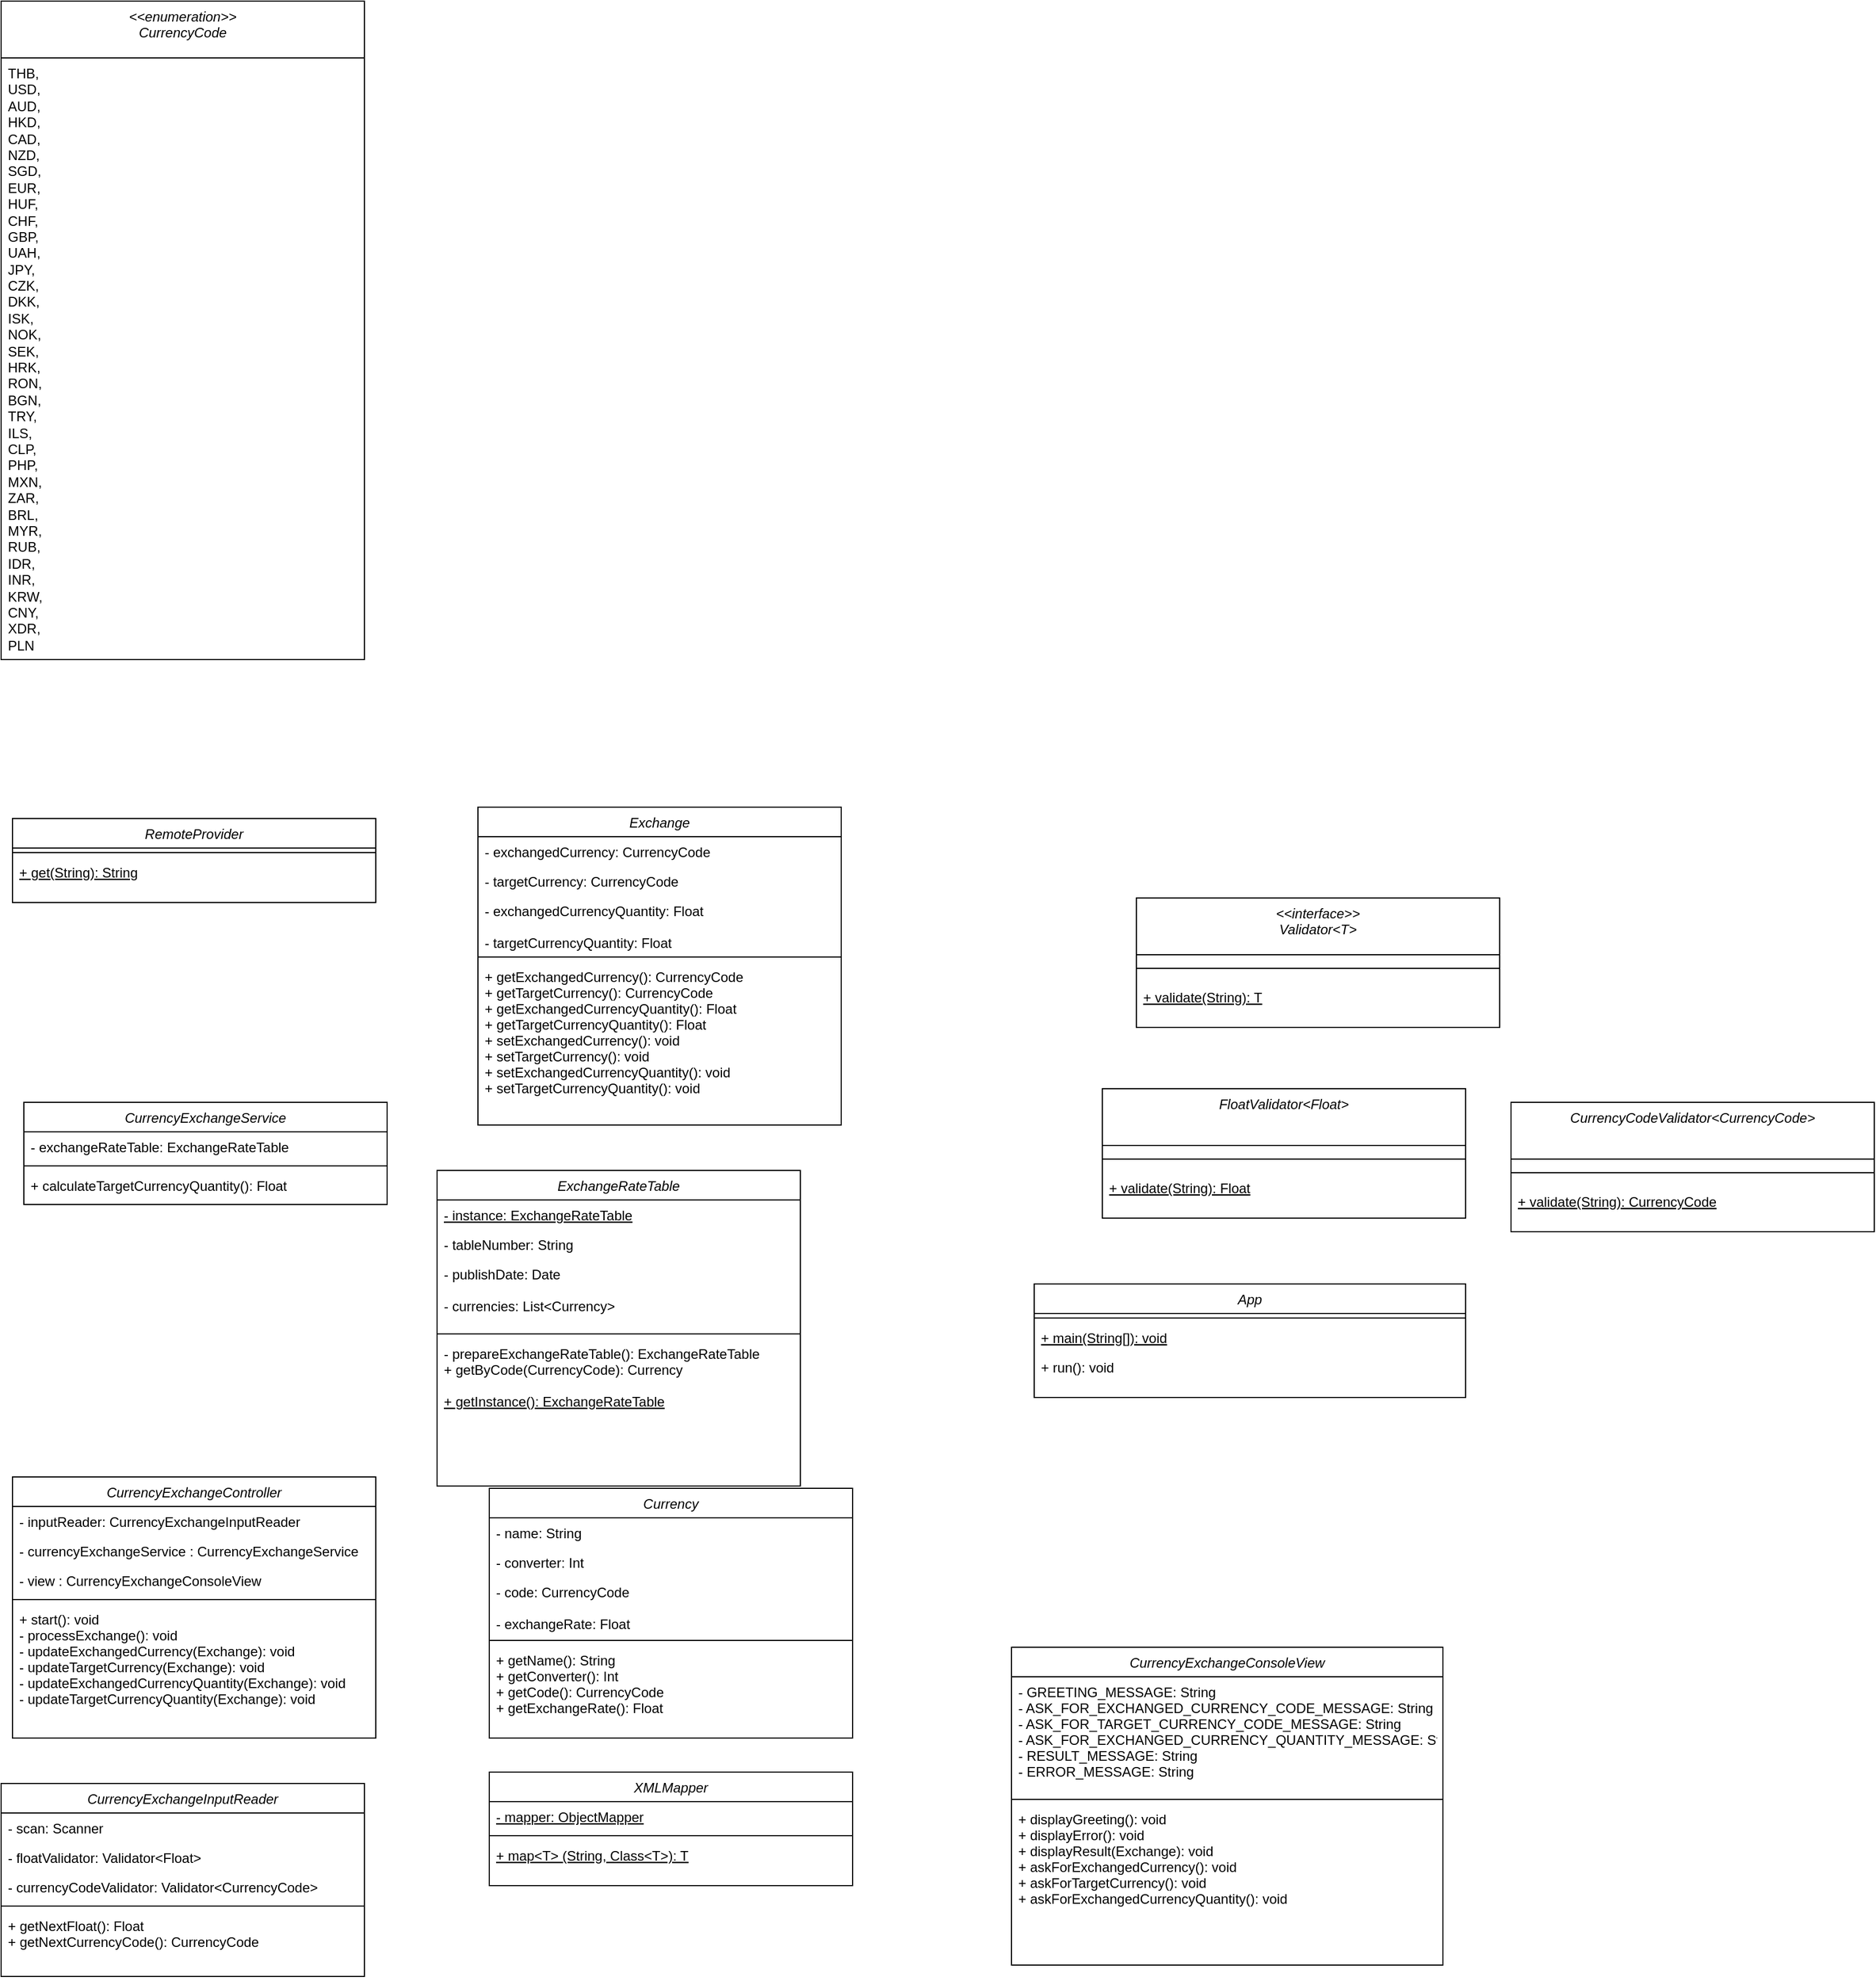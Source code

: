 <mxfile version="15.5.9" type="github">
  <diagram id="C5RBs43oDa-KdzZeNtuy" name="Page-1">
    <mxGraphModel dx="1730" dy="2112" grid="1" gridSize="10" guides="1" tooltips="1" connect="1" arrows="1" fold="1" page="1" pageScale="1" pageWidth="1600" pageHeight="1200" math="0" shadow="0">
      <root>
        <mxCell id="WIyWlLk6GJQsqaUBKTNV-0" />
        <mxCell id="WIyWlLk6GJQsqaUBKTNV-1" parent="WIyWlLk6GJQsqaUBKTNV-0" />
        <mxCell id="wCZdK_ERm9aRjGsfqyrO-6" value="CurrencyExchangeController" style="swimlane;fontStyle=2;align=center;verticalAlign=top;childLayout=stackLayout;horizontal=1;startSize=26;horizontalStack=0;resizeParent=1;resizeLast=0;collapsible=1;marginBottom=0;rounded=0;shadow=0;strokeWidth=1;" vertex="1" parent="WIyWlLk6GJQsqaUBKTNV-1">
          <mxGeometry x="40" y="600" width="320" height="230" as="geometry">
            <mxRectangle x="230" y="140" width="160" height="26" as="alternateBounds" />
          </mxGeometry>
        </mxCell>
        <mxCell id="wCZdK_ERm9aRjGsfqyrO-7" value="- inputReader: CurrencyExchangeInputReader" style="text;align=left;verticalAlign=top;spacingLeft=4;spacingRight=4;overflow=hidden;rotatable=0;points=[[0,0.5],[1,0.5]];portConstraint=eastwest;" vertex="1" parent="wCZdK_ERm9aRjGsfqyrO-6">
          <mxGeometry y="26" width="320" height="26" as="geometry" />
        </mxCell>
        <mxCell id="wCZdK_ERm9aRjGsfqyrO-8" value="- currencyExchangeService : CurrencyExchangeService" style="text;align=left;verticalAlign=top;spacingLeft=4;spacingRight=4;overflow=hidden;rotatable=0;points=[[0,0.5],[1,0.5]];portConstraint=eastwest;rounded=0;shadow=0;html=0;" vertex="1" parent="wCZdK_ERm9aRjGsfqyrO-6">
          <mxGeometry y="52" width="320" height="26" as="geometry" />
        </mxCell>
        <mxCell id="wCZdK_ERm9aRjGsfqyrO-9" value="- view : CurrencyExchangeConsoleView" style="text;align=left;verticalAlign=top;spacingLeft=4;spacingRight=4;overflow=hidden;rotatable=0;points=[[0,0.5],[1,0.5]];portConstraint=eastwest;rounded=0;shadow=0;html=0;" vertex="1" parent="wCZdK_ERm9aRjGsfqyrO-6">
          <mxGeometry y="78" width="320" height="26" as="geometry" />
        </mxCell>
        <mxCell id="wCZdK_ERm9aRjGsfqyrO-10" value="" style="line;html=1;strokeWidth=1;align=left;verticalAlign=middle;spacingTop=-1;spacingLeft=3;spacingRight=3;rotatable=0;labelPosition=right;points=[];portConstraint=eastwest;" vertex="1" parent="wCZdK_ERm9aRjGsfqyrO-6">
          <mxGeometry y="104" width="320" height="8" as="geometry" />
        </mxCell>
        <mxCell id="wCZdK_ERm9aRjGsfqyrO-11" value="+ start(): void&#xa;- processExchange(): void&#xa;- updateExchangedCurrency(Exchange): void&#xa;- updateTargetCurrency(Exchange): void&#xa;- updateExchangedCurrencyQuantity(Exchange): void&#xa;- updateTargetCurrencyQuantity(Exchange): void&#xa;" style="text;align=left;verticalAlign=top;spacingLeft=4;spacingRight=4;overflow=hidden;rotatable=0;points=[[0,0.5],[1,0.5]];portConstraint=eastwest;" vertex="1" parent="wCZdK_ERm9aRjGsfqyrO-6">
          <mxGeometry y="112" width="320" height="88" as="geometry" />
        </mxCell>
        <mxCell id="wCZdK_ERm9aRjGsfqyrO-13" value="CurrencyExchangeInputReader" style="swimlane;fontStyle=2;align=center;verticalAlign=top;childLayout=stackLayout;horizontal=1;startSize=26;horizontalStack=0;resizeParent=1;resizeLast=0;collapsible=1;marginBottom=0;rounded=0;shadow=0;strokeWidth=1;" vertex="1" parent="WIyWlLk6GJQsqaUBKTNV-1">
          <mxGeometry x="30" y="870" width="320" height="170" as="geometry">
            <mxRectangle x="230" y="140" width="160" height="26" as="alternateBounds" />
          </mxGeometry>
        </mxCell>
        <mxCell id="wCZdK_ERm9aRjGsfqyrO-14" value="- scan: Scanner" style="text;align=left;verticalAlign=top;spacingLeft=4;spacingRight=4;overflow=hidden;rotatable=0;points=[[0,0.5],[1,0.5]];portConstraint=eastwest;" vertex="1" parent="wCZdK_ERm9aRjGsfqyrO-13">
          <mxGeometry y="26" width="320" height="26" as="geometry" />
        </mxCell>
        <mxCell id="wCZdK_ERm9aRjGsfqyrO-15" value="- floatValidator: Validator&lt;Float&gt;" style="text;align=left;verticalAlign=top;spacingLeft=4;spacingRight=4;overflow=hidden;rotatable=0;points=[[0,0.5],[1,0.5]];portConstraint=eastwest;rounded=0;shadow=0;html=0;" vertex="1" parent="wCZdK_ERm9aRjGsfqyrO-13">
          <mxGeometry y="52" width="320" height="26" as="geometry" />
        </mxCell>
        <mxCell id="wCZdK_ERm9aRjGsfqyrO-16" value="- currencyCodeValidator: Validator&lt;CurrencyCode&gt;" style="text;align=left;verticalAlign=top;spacingLeft=4;spacingRight=4;overflow=hidden;rotatable=0;points=[[0,0.5],[1,0.5]];portConstraint=eastwest;rounded=0;shadow=0;html=0;" vertex="1" parent="wCZdK_ERm9aRjGsfqyrO-13">
          <mxGeometry y="78" width="320" height="26" as="geometry" />
        </mxCell>
        <mxCell id="wCZdK_ERm9aRjGsfqyrO-17" value="" style="line;html=1;strokeWidth=1;align=left;verticalAlign=middle;spacingTop=-1;spacingLeft=3;spacingRight=3;rotatable=0;labelPosition=right;points=[];portConstraint=eastwest;" vertex="1" parent="wCZdK_ERm9aRjGsfqyrO-13">
          <mxGeometry y="104" width="320" height="8" as="geometry" />
        </mxCell>
        <mxCell id="wCZdK_ERm9aRjGsfqyrO-18" value="+ getNextFloat(): Float&#xa;+ getNextCurrencyCode(): CurrencyCode&#xa;" style="text;align=left;verticalAlign=top;spacingLeft=4;spacingRight=4;overflow=hidden;rotatable=0;points=[[0,0.5],[1,0.5]];portConstraint=eastwest;" vertex="1" parent="wCZdK_ERm9aRjGsfqyrO-13">
          <mxGeometry y="112" width="320" height="58" as="geometry" />
        </mxCell>
        <mxCell id="wCZdK_ERm9aRjGsfqyrO-19" value="XMLMapper" style="swimlane;fontStyle=2;align=center;verticalAlign=top;childLayout=stackLayout;horizontal=1;startSize=26;horizontalStack=0;resizeParent=1;resizeLast=0;collapsible=1;marginBottom=0;rounded=0;shadow=0;strokeWidth=1;" vertex="1" parent="WIyWlLk6GJQsqaUBKTNV-1">
          <mxGeometry x="460" y="860" width="320" height="100" as="geometry">
            <mxRectangle x="230" y="140" width="160" height="26" as="alternateBounds" />
          </mxGeometry>
        </mxCell>
        <mxCell id="wCZdK_ERm9aRjGsfqyrO-20" value="- mapper: ObjectMapper" style="text;align=left;verticalAlign=top;spacingLeft=4;spacingRight=4;overflow=hidden;rotatable=0;points=[[0,0.5],[1,0.5]];portConstraint=eastwest;fontStyle=4" vertex="1" parent="wCZdK_ERm9aRjGsfqyrO-19">
          <mxGeometry y="26" width="320" height="26" as="geometry" />
        </mxCell>
        <mxCell id="wCZdK_ERm9aRjGsfqyrO-23" value="" style="line;html=1;strokeWidth=1;align=left;verticalAlign=middle;spacingTop=-1;spacingLeft=3;spacingRight=3;rotatable=0;labelPosition=right;points=[];portConstraint=eastwest;" vertex="1" parent="wCZdK_ERm9aRjGsfqyrO-19">
          <mxGeometry y="52" width="320" height="8" as="geometry" />
        </mxCell>
        <mxCell id="wCZdK_ERm9aRjGsfqyrO-24" value="+ map&lt;T&gt; (String, Class&lt;T&gt;): T&#xa;&#xa;" style="text;align=left;verticalAlign=top;spacingLeft=4;spacingRight=4;overflow=hidden;rotatable=0;points=[[0,0.5],[1,0.5]];portConstraint=eastwest;fontStyle=4" vertex="1" parent="wCZdK_ERm9aRjGsfqyrO-19">
          <mxGeometry y="60" width="320" height="40" as="geometry" />
        </mxCell>
        <mxCell id="wCZdK_ERm9aRjGsfqyrO-25" value="Currency" style="swimlane;fontStyle=2;align=center;verticalAlign=top;childLayout=stackLayout;horizontal=1;startSize=26;horizontalStack=0;resizeParent=1;resizeLast=0;collapsible=1;marginBottom=0;rounded=0;shadow=0;strokeWidth=1;" vertex="1" parent="WIyWlLk6GJQsqaUBKTNV-1">
          <mxGeometry x="460" y="610" width="320" height="220" as="geometry">
            <mxRectangle x="230" y="140" width="160" height="26" as="alternateBounds" />
          </mxGeometry>
        </mxCell>
        <mxCell id="wCZdK_ERm9aRjGsfqyrO-26" value="- name: String" style="text;align=left;verticalAlign=top;spacingLeft=4;spacingRight=4;overflow=hidden;rotatable=0;points=[[0,0.5],[1,0.5]];portConstraint=eastwest;" vertex="1" parent="wCZdK_ERm9aRjGsfqyrO-25">
          <mxGeometry y="26" width="320" height="26" as="geometry" />
        </mxCell>
        <mxCell id="wCZdK_ERm9aRjGsfqyrO-27" value="- converter: Int" style="text;align=left;verticalAlign=top;spacingLeft=4;spacingRight=4;overflow=hidden;rotatable=0;points=[[0,0.5],[1,0.5]];portConstraint=eastwest;rounded=0;shadow=0;html=0;" vertex="1" parent="wCZdK_ERm9aRjGsfqyrO-25">
          <mxGeometry y="52" width="320" height="26" as="geometry" />
        </mxCell>
        <mxCell id="wCZdK_ERm9aRjGsfqyrO-28" value="- code: CurrencyCode&#xa;&#xa;- exchangeRate: Float" style="text;align=left;verticalAlign=top;spacingLeft=4;spacingRight=4;overflow=hidden;rotatable=0;points=[[0,0.5],[1,0.5]];portConstraint=eastwest;rounded=0;shadow=0;html=0;" vertex="1" parent="wCZdK_ERm9aRjGsfqyrO-25">
          <mxGeometry y="78" width="320" height="52" as="geometry" />
        </mxCell>
        <mxCell id="wCZdK_ERm9aRjGsfqyrO-29" value="" style="line;html=1;strokeWidth=1;align=left;verticalAlign=middle;spacingTop=-1;spacingLeft=3;spacingRight=3;rotatable=0;labelPosition=right;points=[];portConstraint=eastwest;" vertex="1" parent="wCZdK_ERm9aRjGsfqyrO-25">
          <mxGeometry y="130" width="320" height="8" as="geometry" />
        </mxCell>
        <mxCell id="wCZdK_ERm9aRjGsfqyrO-30" value="+ getName(): String&#xa;+ getConverter(): Int&#xa;+ getCode(): CurrencyCode&#xa;+ getExchangeRate(): Float&#xa;" style="text;align=left;verticalAlign=top;spacingLeft=4;spacingRight=4;overflow=hidden;rotatable=0;points=[[0,0.5],[1,0.5]];portConstraint=eastwest;" vertex="1" parent="wCZdK_ERm9aRjGsfqyrO-25">
          <mxGeometry y="138" width="320" height="72" as="geometry" />
        </mxCell>
        <mxCell id="wCZdK_ERm9aRjGsfqyrO-32" value="&lt;&lt;enumeration&gt;&gt;&#xa;CurrencyCode" style="swimlane;fontStyle=2;align=center;verticalAlign=top;childLayout=stackLayout;horizontal=1;startSize=50;horizontalStack=0;resizeParent=1;resizeLast=0;collapsible=1;marginBottom=0;rounded=0;shadow=0;strokeWidth=1;" vertex="1" parent="WIyWlLk6GJQsqaUBKTNV-1">
          <mxGeometry x="30" y="-700" width="320" height="580" as="geometry">
            <mxRectangle x="230" y="140" width="160" height="26" as="alternateBounds" />
          </mxGeometry>
        </mxCell>
        <mxCell id="wCZdK_ERm9aRjGsfqyrO-33" value="THB,&lt;br&gt;USD,&lt;br&gt;AUD,&lt;br&gt;HKD,&lt;br&gt;CAD,&lt;br&gt;NZD,&lt;br&gt;SGD,&lt;br&gt;EUR,&lt;br&gt;HUF,&lt;br&gt;CHF,&lt;br&gt;GBP,&lt;br&gt;UAH,&lt;br&gt;JPY,&lt;br&gt;CZK,&lt;br&gt;DKK,&lt;br&gt;ISK,&lt;br&gt;NOK,&lt;br&gt;SEK,&lt;br&gt;HRK,&lt;br&gt;RON,&lt;br&gt;BGN,&lt;br&gt;TRY,&lt;br&gt;ILS,&lt;br&gt;CLP,&lt;br&gt;PHP,&lt;br&gt;MXN,&lt;br&gt;ZAR,&lt;br&gt;BRL,&lt;br&gt;MYR,&lt;br&gt;RUB,&lt;br&gt;IDR,&lt;br&gt;INR,&lt;br&gt;KRW,&lt;br&gt;CNY,&lt;br&gt;XDR,&lt;br&gt;PLN" style="text;align=left;verticalAlign=top;spacingLeft=4;spacingRight=4;overflow=hidden;rotatable=0;points=[[0,0.5],[1,0.5]];portConstraint=eastwest;labelBackgroundColor=#FFFFFF;fontColor=#000000;html=1;" vertex="1" parent="wCZdK_ERm9aRjGsfqyrO-32">
          <mxGeometry y="50" width="320" height="530" as="geometry" />
        </mxCell>
        <mxCell id="wCZdK_ERm9aRjGsfqyrO-40" value="Exchange" style="swimlane;fontStyle=2;align=center;verticalAlign=top;childLayout=stackLayout;horizontal=1;startSize=26;horizontalStack=0;resizeParent=1;resizeLast=0;collapsible=1;marginBottom=0;rounded=0;shadow=0;strokeWidth=1;" vertex="1" parent="WIyWlLk6GJQsqaUBKTNV-1">
          <mxGeometry x="450" y="10" width="320" height="280" as="geometry">
            <mxRectangle x="230" y="140" width="160" height="26" as="alternateBounds" />
          </mxGeometry>
        </mxCell>
        <mxCell id="wCZdK_ERm9aRjGsfqyrO-41" value="- exchangedCurrency: CurrencyCode" style="text;align=left;verticalAlign=top;spacingLeft=4;spacingRight=4;overflow=hidden;rotatable=0;points=[[0,0.5],[1,0.5]];portConstraint=eastwest;" vertex="1" parent="wCZdK_ERm9aRjGsfqyrO-40">
          <mxGeometry y="26" width="320" height="26" as="geometry" />
        </mxCell>
        <mxCell id="wCZdK_ERm9aRjGsfqyrO-42" value="- targetCurrency: CurrencyCode" style="text;align=left;verticalAlign=top;spacingLeft=4;spacingRight=4;overflow=hidden;rotatable=0;points=[[0,0.5],[1,0.5]];portConstraint=eastwest;rounded=0;shadow=0;html=0;" vertex="1" parent="wCZdK_ERm9aRjGsfqyrO-40">
          <mxGeometry y="52" width="320" height="26" as="geometry" />
        </mxCell>
        <mxCell id="wCZdK_ERm9aRjGsfqyrO-43" value="- exchangedCurrencyQuantity: Float&#xa;&#xa;- targetCurrencyQuantity: Float" style="text;align=left;verticalAlign=top;spacingLeft=4;spacingRight=4;overflow=hidden;rotatable=0;points=[[0,0.5],[1,0.5]];portConstraint=eastwest;rounded=0;shadow=0;html=0;" vertex="1" parent="wCZdK_ERm9aRjGsfqyrO-40">
          <mxGeometry y="78" width="320" height="50" as="geometry" />
        </mxCell>
        <mxCell id="wCZdK_ERm9aRjGsfqyrO-44" value="" style="line;html=1;strokeWidth=1;align=left;verticalAlign=middle;spacingTop=-1;spacingLeft=3;spacingRight=3;rotatable=0;labelPosition=right;points=[];portConstraint=eastwest;" vertex="1" parent="wCZdK_ERm9aRjGsfqyrO-40">
          <mxGeometry y="128" width="320" height="8" as="geometry" />
        </mxCell>
        <mxCell id="wCZdK_ERm9aRjGsfqyrO-45" value="+ getExchangedCurrency(): CurrencyCode&#xa;+ getTargetCurrency(): CurrencyCode&#xa;+ getExchangedCurrencyQuantity(): Float&#xa;+ getTargetCurrencyQuantity(): Float&#xa;+ setExchangedCurrency(): void&#xa;+ setTargetCurrency(): void&#xa;+ setExchangedCurrencyQuantity(): void&#xa;+ setTargetCurrencyQuantity(): void&#xa;&#xa;" style="text;align=left;verticalAlign=top;spacingLeft=4;spacingRight=4;overflow=hidden;rotatable=0;points=[[0,0.5],[1,0.5]];portConstraint=eastwest;" vertex="1" parent="wCZdK_ERm9aRjGsfqyrO-40">
          <mxGeometry y="136" width="320" height="134" as="geometry" />
        </mxCell>
        <mxCell id="wCZdK_ERm9aRjGsfqyrO-47" value="RemoteProvider" style="swimlane;fontStyle=2;align=center;verticalAlign=top;childLayout=stackLayout;horizontal=1;startSize=26;horizontalStack=0;resizeParent=1;resizeLast=0;collapsible=1;marginBottom=0;rounded=0;shadow=0;strokeWidth=1;" vertex="1" parent="WIyWlLk6GJQsqaUBKTNV-1">
          <mxGeometry x="40" y="20" width="320" height="74" as="geometry">
            <mxRectangle x="230" y="140" width="160" height="26" as="alternateBounds" />
          </mxGeometry>
        </mxCell>
        <mxCell id="wCZdK_ERm9aRjGsfqyrO-49" value="" style="line;html=1;strokeWidth=1;align=left;verticalAlign=middle;spacingTop=-1;spacingLeft=3;spacingRight=3;rotatable=0;labelPosition=right;points=[];portConstraint=eastwest;" vertex="1" parent="wCZdK_ERm9aRjGsfqyrO-47">
          <mxGeometry y="26" width="320" height="8" as="geometry" />
        </mxCell>
        <mxCell id="wCZdK_ERm9aRjGsfqyrO-50" value="+ get(String): String&#xa;&#xa;" style="text;align=left;verticalAlign=top;spacingLeft=4;spacingRight=4;overflow=hidden;rotatable=0;points=[[0,0.5],[1,0.5]];portConstraint=eastwest;fontStyle=4" vertex="1" parent="wCZdK_ERm9aRjGsfqyrO-47">
          <mxGeometry y="34" width="320" height="40" as="geometry" />
        </mxCell>
        <mxCell id="wCZdK_ERm9aRjGsfqyrO-51" value="CurrencyExchangeService" style="swimlane;fontStyle=2;align=center;verticalAlign=top;childLayout=stackLayout;horizontal=1;startSize=26;horizontalStack=0;resizeParent=1;resizeLast=0;collapsible=1;marginBottom=0;rounded=0;shadow=0;strokeWidth=1;" vertex="1" parent="WIyWlLk6GJQsqaUBKTNV-1">
          <mxGeometry x="50" y="270" width="320" height="90" as="geometry">
            <mxRectangle x="230" y="140" width="160" height="26" as="alternateBounds" />
          </mxGeometry>
        </mxCell>
        <mxCell id="wCZdK_ERm9aRjGsfqyrO-52" value="- exchangeRateTable: ExchangeRateTable" style="text;align=left;verticalAlign=top;spacingLeft=4;spacingRight=4;overflow=hidden;rotatable=0;points=[[0,0.5],[1,0.5]];portConstraint=eastwest;" vertex="1" parent="wCZdK_ERm9aRjGsfqyrO-51">
          <mxGeometry y="26" width="320" height="26" as="geometry" />
        </mxCell>
        <mxCell id="wCZdK_ERm9aRjGsfqyrO-55" value="" style="line;html=1;strokeWidth=1;align=left;verticalAlign=middle;spacingTop=-1;spacingLeft=3;spacingRight=3;rotatable=0;labelPosition=right;points=[];portConstraint=eastwest;" vertex="1" parent="wCZdK_ERm9aRjGsfqyrO-51">
          <mxGeometry y="52" width="320" height="8" as="geometry" />
        </mxCell>
        <mxCell id="wCZdK_ERm9aRjGsfqyrO-56" value="+ calculateTargetCurrencyQuantity(): Float&#xa;&#xa;" style="text;align=left;verticalAlign=top;spacingLeft=4;spacingRight=4;overflow=hidden;rotatable=0;points=[[0,0.5],[1,0.5]];portConstraint=eastwest;" vertex="1" parent="wCZdK_ERm9aRjGsfqyrO-51">
          <mxGeometry y="60" width="320" height="30" as="geometry" />
        </mxCell>
        <mxCell id="wCZdK_ERm9aRjGsfqyrO-57" value="ExchangeRateTable" style="swimlane;fontStyle=2;align=center;verticalAlign=top;childLayout=stackLayout;horizontal=1;startSize=26;horizontalStack=0;resizeParent=1;resizeLast=0;collapsible=1;marginBottom=0;rounded=0;shadow=0;strokeWidth=1;" vertex="1" parent="WIyWlLk6GJQsqaUBKTNV-1">
          <mxGeometry x="414" y="330" width="320" height="278" as="geometry">
            <mxRectangle x="230" y="140" width="160" height="26" as="alternateBounds" />
          </mxGeometry>
        </mxCell>
        <mxCell id="wCZdK_ERm9aRjGsfqyrO-58" value="- instance: ExchangeRateTable" style="text;align=left;verticalAlign=top;spacingLeft=4;spacingRight=4;overflow=hidden;rotatable=0;points=[[0,0.5],[1,0.5]];portConstraint=eastwest;fontStyle=4" vertex="1" parent="wCZdK_ERm9aRjGsfqyrO-57">
          <mxGeometry y="26" width="320" height="26" as="geometry" />
        </mxCell>
        <mxCell id="wCZdK_ERm9aRjGsfqyrO-59" value="- tableNumber: String" style="text;align=left;verticalAlign=top;spacingLeft=4;spacingRight=4;overflow=hidden;rotatable=0;points=[[0,0.5],[1,0.5]];portConstraint=eastwest;rounded=0;shadow=0;html=0;" vertex="1" parent="wCZdK_ERm9aRjGsfqyrO-57">
          <mxGeometry y="52" width="320" height="26" as="geometry" />
        </mxCell>
        <mxCell id="wCZdK_ERm9aRjGsfqyrO-60" value="- publishDate: Date&#xa;&#xa;- currencies: List&lt;Currency&gt;" style="text;align=left;verticalAlign=top;spacingLeft=4;spacingRight=4;overflow=hidden;rotatable=0;points=[[0,0.5],[1,0.5]];portConstraint=eastwest;rounded=0;shadow=0;html=0;" vertex="1" parent="wCZdK_ERm9aRjGsfqyrO-57">
          <mxGeometry y="78" width="320" height="62" as="geometry" />
        </mxCell>
        <mxCell id="wCZdK_ERm9aRjGsfqyrO-61" value="" style="line;html=1;strokeWidth=1;align=left;verticalAlign=middle;spacingTop=-1;spacingLeft=3;spacingRight=3;rotatable=0;labelPosition=right;points=[];portConstraint=eastwest;" vertex="1" parent="wCZdK_ERm9aRjGsfqyrO-57">
          <mxGeometry y="140" width="320" height="8" as="geometry" />
        </mxCell>
        <mxCell id="wCZdK_ERm9aRjGsfqyrO-79" value="- prepareExchangeRateTable(): ExchangeRateTable&#xa;+ getByCode(CurrencyCode): Currency" style="text;align=left;verticalAlign=top;spacingLeft=4;spacingRight=4;overflow=hidden;rotatable=0;points=[[0,0.5],[1,0.5]];portConstraint=eastwest;rounded=0;shadow=0;html=0;" vertex="1" parent="wCZdK_ERm9aRjGsfqyrO-57">
          <mxGeometry y="148" width="320" height="42" as="geometry" />
        </mxCell>
        <mxCell id="wCZdK_ERm9aRjGsfqyrO-62" value="+ getInstance(): ExchangeRateTable&#xa;&#xa;&#xa;" style="text;align=left;verticalAlign=top;spacingLeft=4;spacingRight=4;overflow=hidden;rotatable=0;points=[[0,0.5],[1,0.5]];portConstraint=eastwest;fontStyle=4" vertex="1" parent="wCZdK_ERm9aRjGsfqyrO-57">
          <mxGeometry y="190" width="320" height="88" as="geometry" />
        </mxCell>
        <mxCell id="wCZdK_ERm9aRjGsfqyrO-63" value="&lt;&lt;interface&gt;&gt;&#xa;Validator&lt;T&gt;" style="swimlane;fontStyle=2;align=center;verticalAlign=top;childLayout=stackLayout;horizontal=1;startSize=50;horizontalStack=0;resizeParent=1;resizeLast=0;collapsible=1;marginBottom=0;rounded=0;shadow=0;strokeWidth=1;" vertex="1" parent="WIyWlLk6GJQsqaUBKTNV-1">
          <mxGeometry x="1030" y="90" width="320" height="114" as="geometry">
            <mxRectangle x="230" y="140" width="160" height="26" as="alternateBounds" />
          </mxGeometry>
        </mxCell>
        <mxCell id="wCZdK_ERm9aRjGsfqyrO-64" value="" style="line;html=1;strokeWidth=1;align=left;verticalAlign=middle;spacingTop=-1;spacingLeft=3;spacingRight=3;rotatable=0;labelPosition=right;points=[];portConstraint=eastwest;" vertex="1" parent="wCZdK_ERm9aRjGsfqyrO-63">
          <mxGeometry y="50" width="320" height="24" as="geometry" />
        </mxCell>
        <mxCell id="wCZdK_ERm9aRjGsfqyrO-65" value="+ validate(String): T&#xa;&#xa;" style="text;align=left;verticalAlign=top;spacingLeft=4;spacingRight=4;overflow=hidden;rotatable=0;points=[[0,0.5],[1,0.5]];portConstraint=eastwest;fontStyle=4" vertex="1" parent="wCZdK_ERm9aRjGsfqyrO-63">
          <mxGeometry y="74" width="320" height="40" as="geometry" />
        </mxCell>
        <mxCell id="wCZdK_ERm9aRjGsfqyrO-66" value="FloatValidator&lt;Float&gt;" style="swimlane;fontStyle=2;align=center;verticalAlign=top;childLayout=stackLayout;horizontal=1;startSize=50;horizontalStack=0;resizeParent=1;resizeLast=0;collapsible=1;marginBottom=0;rounded=0;shadow=0;strokeWidth=1;" vertex="1" parent="WIyWlLk6GJQsqaUBKTNV-1">
          <mxGeometry x="1000" y="258" width="320" height="114" as="geometry">
            <mxRectangle x="230" y="140" width="160" height="26" as="alternateBounds" />
          </mxGeometry>
        </mxCell>
        <mxCell id="wCZdK_ERm9aRjGsfqyrO-67" value="" style="line;html=1;strokeWidth=1;align=left;verticalAlign=middle;spacingTop=-1;spacingLeft=3;spacingRight=3;rotatable=0;labelPosition=right;points=[];portConstraint=eastwest;" vertex="1" parent="wCZdK_ERm9aRjGsfqyrO-66">
          <mxGeometry y="50" width="320" height="24" as="geometry" />
        </mxCell>
        <mxCell id="wCZdK_ERm9aRjGsfqyrO-68" value="+ validate(String): Float&#xa;&#xa;" style="text;align=left;verticalAlign=top;spacingLeft=4;spacingRight=4;overflow=hidden;rotatable=0;points=[[0,0.5],[1,0.5]];portConstraint=eastwest;fontStyle=4" vertex="1" parent="wCZdK_ERm9aRjGsfqyrO-66">
          <mxGeometry y="74" width="320" height="40" as="geometry" />
        </mxCell>
        <mxCell id="wCZdK_ERm9aRjGsfqyrO-69" value="CurrencyCodeValidator&lt;CurrencyCode&gt;" style="swimlane;fontStyle=2;align=center;verticalAlign=top;childLayout=stackLayout;horizontal=1;startSize=50;horizontalStack=0;resizeParent=1;resizeLast=0;collapsible=1;marginBottom=0;rounded=0;shadow=0;strokeWidth=1;" vertex="1" parent="WIyWlLk6GJQsqaUBKTNV-1">
          <mxGeometry x="1360" y="270" width="320" height="114" as="geometry">
            <mxRectangle x="230" y="140" width="160" height="26" as="alternateBounds" />
          </mxGeometry>
        </mxCell>
        <mxCell id="wCZdK_ERm9aRjGsfqyrO-70" value="" style="line;html=1;strokeWidth=1;align=left;verticalAlign=middle;spacingTop=-1;spacingLeft=3;spacingRight=3;rotatable=0;labelPosition=right;points=[];portConstraint=eastwest;" vertex="1" parent="wCZdK_ERm9aRjGsfqyrO-69">
          <mxGeometry y="50" width="320" height="24" as="geometry" />
        </mxCell>
        <mxCell id="wCZdK_ERm9aRjGsfqyrO-71" value="+ validate(String): CurrencyCode&#xa;&#xa;" style="text;align=left;verticalAlign=top;spacingLeft=4;spacingRight=4;overflow=hidden;rotatable=0;points=[[0,0.5],[1,0.5]];portConstraint=eastwest;fontStyle=4" vertex="1" parent="wCZdK_ERm9aRjGsfqyrO-69">
          <mxGeometry y="74" width="320" height="40" as="geometry" />
        </mxCell>
        <mxCell id="wCZdK_ERm9aRjGsfqyrO-72" value="CurrencyExchangeConsoleView" style="swimlane;fontStyle=2;align=center;verticalAlign=top;childLayout=stackLayout;horizontal=1;startSize=26;horizontalStack=0;resizeParent=1;resizeLast=0;collapsible=1;marginBottom=0;rounded=0;shadow=0;strokeWidth=1;" vertex="1" parent="WIyWlLk6GJQsqaUBKTNV-1">
          <mxGeometry x="920" y="750" width="380" height="280" as="geometry">
            <mxRectangle x="230" y="140" width="160" height="26" as="alternateBounds" />
          </mxGeometry>
        </mxCell>
        <mxCell id="wCZdK_ERm9aRjGsfqyrO-74" value="- GREETING_MESSAGE: String&#xa;- ASK_FOR_EXCHANGED_CURRENCY_CODE_MESSAGE: String&#xa;- ASK_FOR_TARGET_CURRENCY_CODE_MESSAGE: String&#xa;- ASK_FOR_EXCHANGED_CURRENCY_QUANTITY_MESSAGE: String&#xa;- RESULT_MESSAGE: String&#xa;- ERROR_MESSAGE: String" style="text;align=left;verticalAlign=top;spacingLeft=4;spacingRight=4;overflow=hidden;rotatable=0;points=[[0,0.5],[1,0.5]];portConstraint=eastwest;rounded=0;shadow=0;html=0;" vertex="1" parent="wCZdK_ERm9aRjGsfqyrO-72">
          <mxGeometry y="26" width="380" height="104" as="geometry" />
        </mxCell>
        <mxCell id="wCZdK_ERm9aRjGsfqyrO-76" value="" style="line;html=1;strokeWidth=1;align=left;verticalAlign=middle;spacingTop=-1;spacingLeft=3;spacingRight=3;rotatable=0;labelPosition=right;points=[];portConstraint=eastwest;" vertex="1" parent="wCZdK_ERm9aRjGsfqyrO-72">
          <mxGeometry y="130" width="380" height="8" as="geometry" />
        </mxCell>
        <mxCell id="wCZdK_ERm9aRjGsfqyrO-77" value="+ displayGreeting(): void&#xa;+ displayError(): void&#xa;+ displayResult(Exchange): void&#xa;+ askForExchangedCurrency(): void&#xa;+ askForTargetCurrency(): void&#xa;+ askForExchangedCurrencyQuantity(): void&#xa;" style="text;align=left;verticalAlign=top;spacingLeft=4;spacingRight=4;overflow=hidden;rotatable=0;points=[[0,0.5],[1,0.5]];portConstraint=eastwest;" vertex="1" parent="wCZdK_ERm9aRjGsfqyrO-72">
          <mxGeometry y="138" width="380" height="112" as="geometry" />
        </mxCell>
        <mxCell id="wCZdK_ERm9aRjGsfqyrO-80" value="App" style="swimlane;fontStyle=2;align=center;verticalAlign=top;childLayout=stackLayout;horizontal=1;startSize=26;horizontalStack=0;resizeParent=1;resizeLast=0;collapsible=1;marginBottom=0;rounded=0;shadow=0;strokeWidth=1;" vertex="1" parent="WIyWlLk6GJQsqaUBKTNV-1">
          <mxGeometry x="940" y="430" width="380" height="100" as="geometry">
            <mxRectangle x="230" y="140" width="160" height="26" as="alternateBounds" />
          </mxGeometry>
        </mxCell>
        <mxCell id="wCZdK_ERm9aRjGsfqyrO-82" value="" style="line;html=1;strokeWidth=1;align=left;verticalAlign=middle;spacingTop=-1;spacingLeft=3;spacingRight=3;rotatable=0;labelPosition=right;points=[];portConstraint=eastwest;" vertex="1" parent="wCZdK_ERm9aRjGsfqyrO-80">
          <mxGeometry y="26" width="380" height="8" as="geometry" />
        </mxCell>
        <mxCell id="wCZdK_ERm9aRjGsfqyrO-84" value="+ main(String[]): void&#xa;" style="text;align=left;verticalAlign=top;spacingLeft=4;spacingRight=4;overflow=hidden;rotatable=0;points=[[0,0.5],[1,0.5]];portConstraint=eastwest;fontStyle=4" vertex="1" parent="wCZdK_ERm9aRjGsfqyrO-80">
          <mxGeometry y="34" width="380" height="26" as="geometry" />
        </mxCell>
        <mxCell id="wCZdK_ERm9aRjGsfqyrO-83" value="+ run(): void&#xa;" style="text;align=left;verticalAlign=top;spacingLeft=4;spacingRight=4;overflow=hidden;rotatable=0;points=[[0,0.5],[1,0.5]];portConstraint=eastwest;" vertex="1" parent="wCZdK_ERm9aRjGsfqyrO-80">
          <mxGeometry y="60" width="380" height="26" as="geometry" />
        </mxCell>
      </root>
    </mxGraphModel>
  </diagram>
</mxfile>
